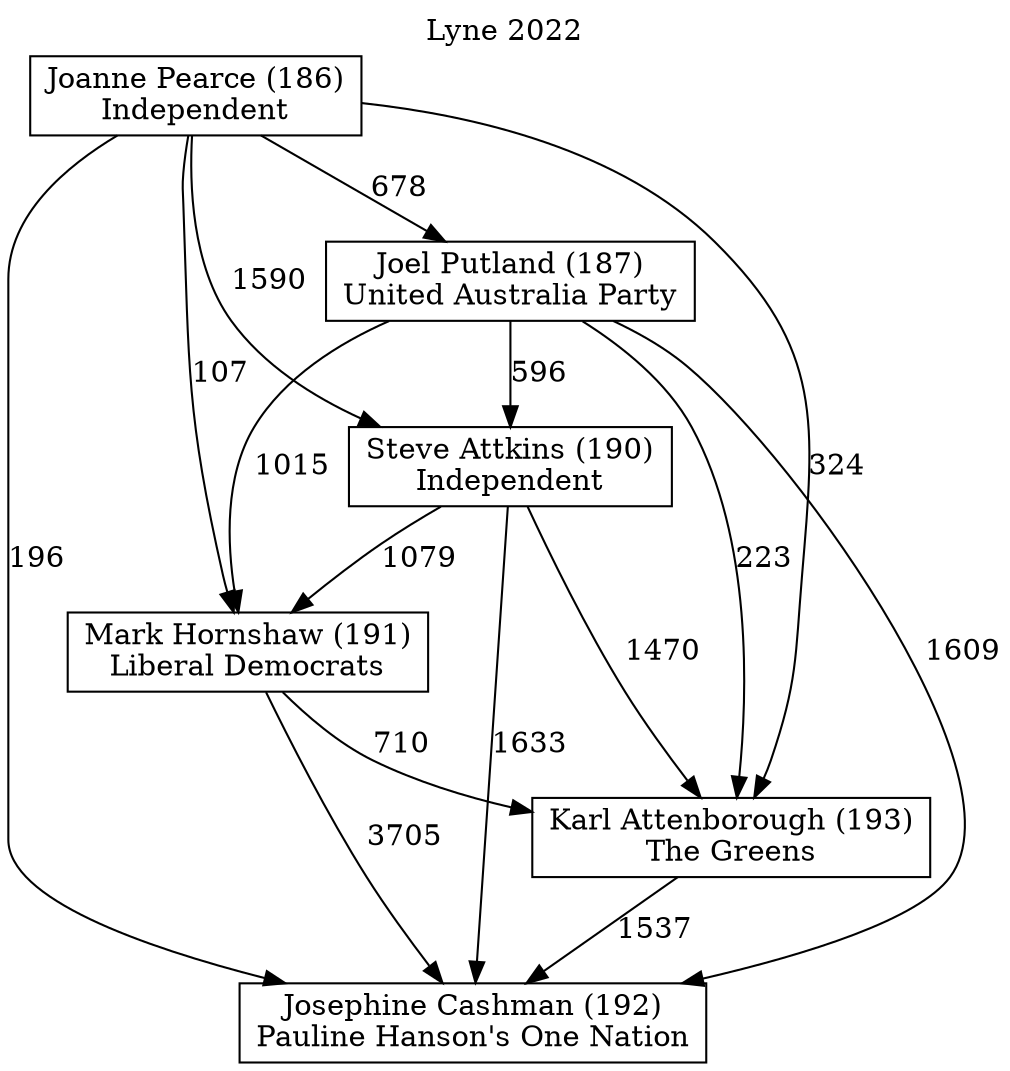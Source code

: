 // House preference flow
digraph "Josephine Cashman (192)_Lyne_2022" {
	graph [label="Lyne 2022" labelloc=t mclimit=10]
	node [shape=box]
	"Joanne Pearce (186)" [label="Joanne Pearce (186)
Independent"]
	"Josephine Cashman (192)" [label="Josephine Cashman (192)
Pauline Hanson's One Nation"]
	"Joel Putland (187)" [label="Joel Putland (187)
United Australia Party"]
	"Mark Hornshaw (191)" [label="Mark Hornshaw (191)
Liberal Democrats"]
	"Karl Attenborough (193)" [label="Karl Attenborough (193)
The Greens"]
	"Steve Attkins (190)" [label="Steve Attkins (190)
Independent"]
	"Joanne Pearce (186)" -> "Joel Putland (187)" [label=678]
	"Mark Hornshaw (191)" -> "Karl Attenborough (193)" [label=710]
	"Joel Putland (187)" -> "Josephine Cashman (192)" [label=1609]
	"Joanne Pearce (186)" -> "Karl Attenborough (193)" [label=324]
	"Joel Putland (187)" -> "Steve Attkins (190)" [label=596]
	"Mark Hornshaw (191)" -> "Josephine Cashman (192)" [label=3705]
	"Steve Attkins (190)" -> "Josephine Cashman (192)" [label=1633]
	"Steve Attkins (190)" -> "Mark Hornshaw (191)" [label=1079]
	"Joanne Pearce (186)" -> "Mark Hornshaw (191)" [label=107]
	"Joel Putland (187)" -> "Karl Attenborough (193)" [label=223]
	"Joanne Pearce (186)" -> "Josephine Cashman (192)" [label=196]
	"Joanne Pearce (186)" -> "Steve Attkins (190)" [label=1590]
	"Karl Attenborough (193)" -> "Josephine Cashman (192)" [label=1537]
	"Joel Putland (187)" -> "Mark Hornshaw (191)" [label=1015]
	"Steve Attkins (190)" -> "Karl Attenborough (193)" [label=1470]
}
